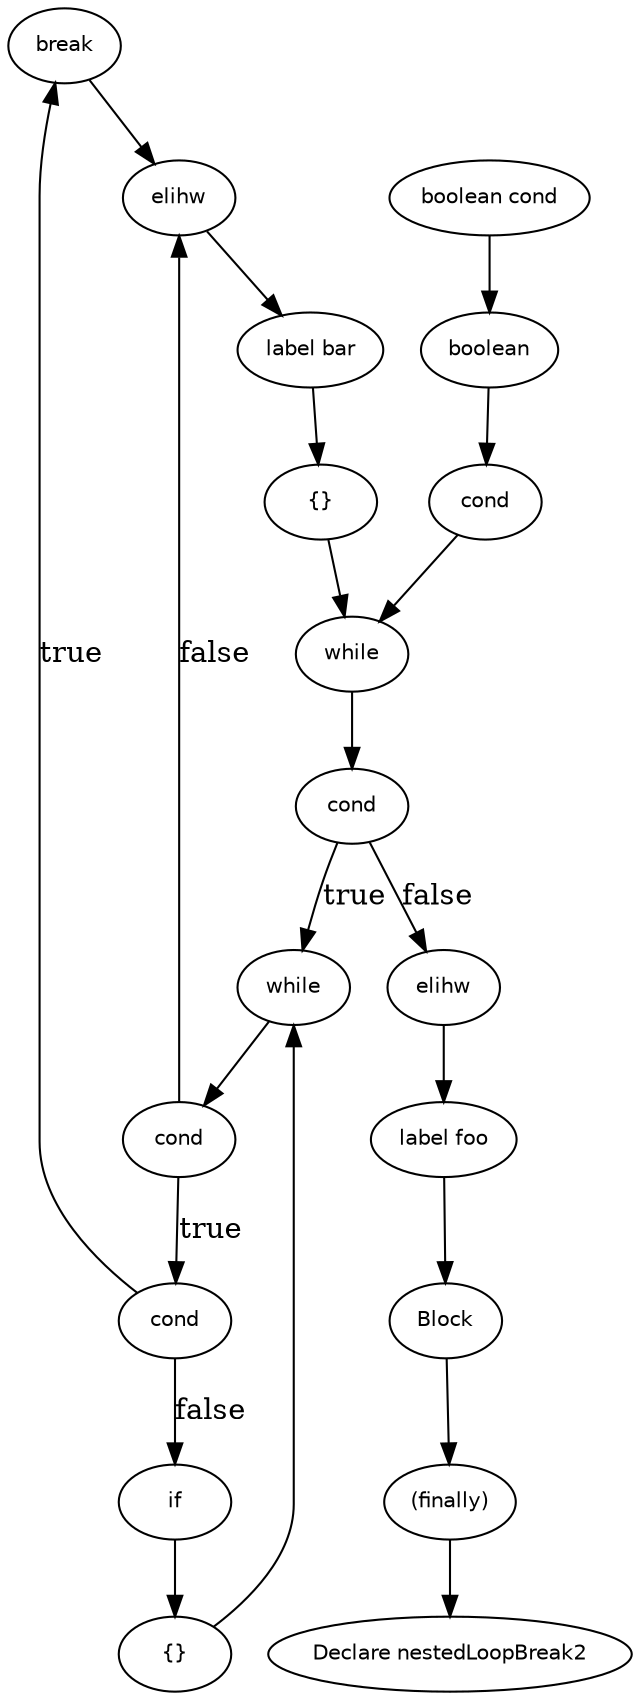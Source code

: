 digraph nestedLoopBreak2 {
  19 [
    label = break,
    fontname = Helvetica,
    fontsize = 10
  ];
  18 [
    label = cond,
    fontname = Helvetica,
    fontsize = 10
  ];
  17 [
    label = if,
    fontname = Helvetica,
    fontsize = 10
  ];
  16 [
    label = "{}",
    fontname = Helvetica,
    fontsize = 10
  ];
  15 [
    label = cond,
    fontname = Helvetica,
    fontsize = 10
  ];
  14 [
    label = elihw,
    fontname = Helvetica,
    fontsize = 10
  ];
  13 [
    label = while,
    fontname = Helvetica,
    fontsize = 10
  ];
  11 [
    label = "label bar",
    fontname = Helvetica,
    fontsize = 10
  ];
  10 [
    label = "{}",
    fontname = Helvetica,
    fontsize = 10
  ];
  9 [
    label = cond,
    fontname = Helvetica,
    fontsize = 10
  ];
  8 [
    label = elihw,
    fontname = Helvetica,
    fontsize = 10
  ];
  7 [
    label = while,
    fontname = Helvetica,
    fontsize = 10
  ];
  5 [
    label = "label foo",
    fontname = Helvetica,
    fontsize = 10
  ];
  4 [
    label = cond,
    fontname = Helvetica,
    fontsize = 10
  ];
  3 [
    label = boolean,
    fontname = Helvetica,
    fontsize = 10
  ];
  2 [
    label = "boolean cond",
    fontname = Helvetica,
    fontsize = 10
  ];
  1 [
    label = "(finally)",
    fontname = Helvetica,
    fontsize = 10
  ];
  0 [
    label = "Declare nestedLoopBreak2",
    fontname = Helvetica,
    fontsize = 10
  ];
  21 [
    label = Block,
    fontname = Helvetica,
    fontsize = 10
  ];
  9 -> 13 [
    label = true
  ];
  10 -> 7 [
    label = ""
  ];
  11 -> 10 [
    label = ""
  ];
  7 -> 9 [
    label = ""
  ];
  14 -> 11 [
    label = ""
  ];
  4 -> 7 [
    label = ""
  ];
  17 -> 16 [
    label = ""
  ];
  21 -> 1 [
    label = ""
  ];
  18 -> 17 [
    label = false
  ];
  5 -> 21 [
    label = ""
  ];
  15 -> 18 [
    label = true
  ];
  8 -> 5 [
    label = ""
  ];
  18 -> 19 [
    label = true
  ];
  15 -> 14 [
    label = false
  ];
  3 -> 4 [
    label = ""
  ];
  16 -> 13 [
    label = ""
  ];
  1 -> 0 [
    label = ""
  ];
  19 -> 14 [
    label = ""
  ];
  2 -> 3 [
    label = ""
  ];
  13 -> 15 [
    label = ""
  ];
  9 -> 8 [
    label = false
  ];
}
